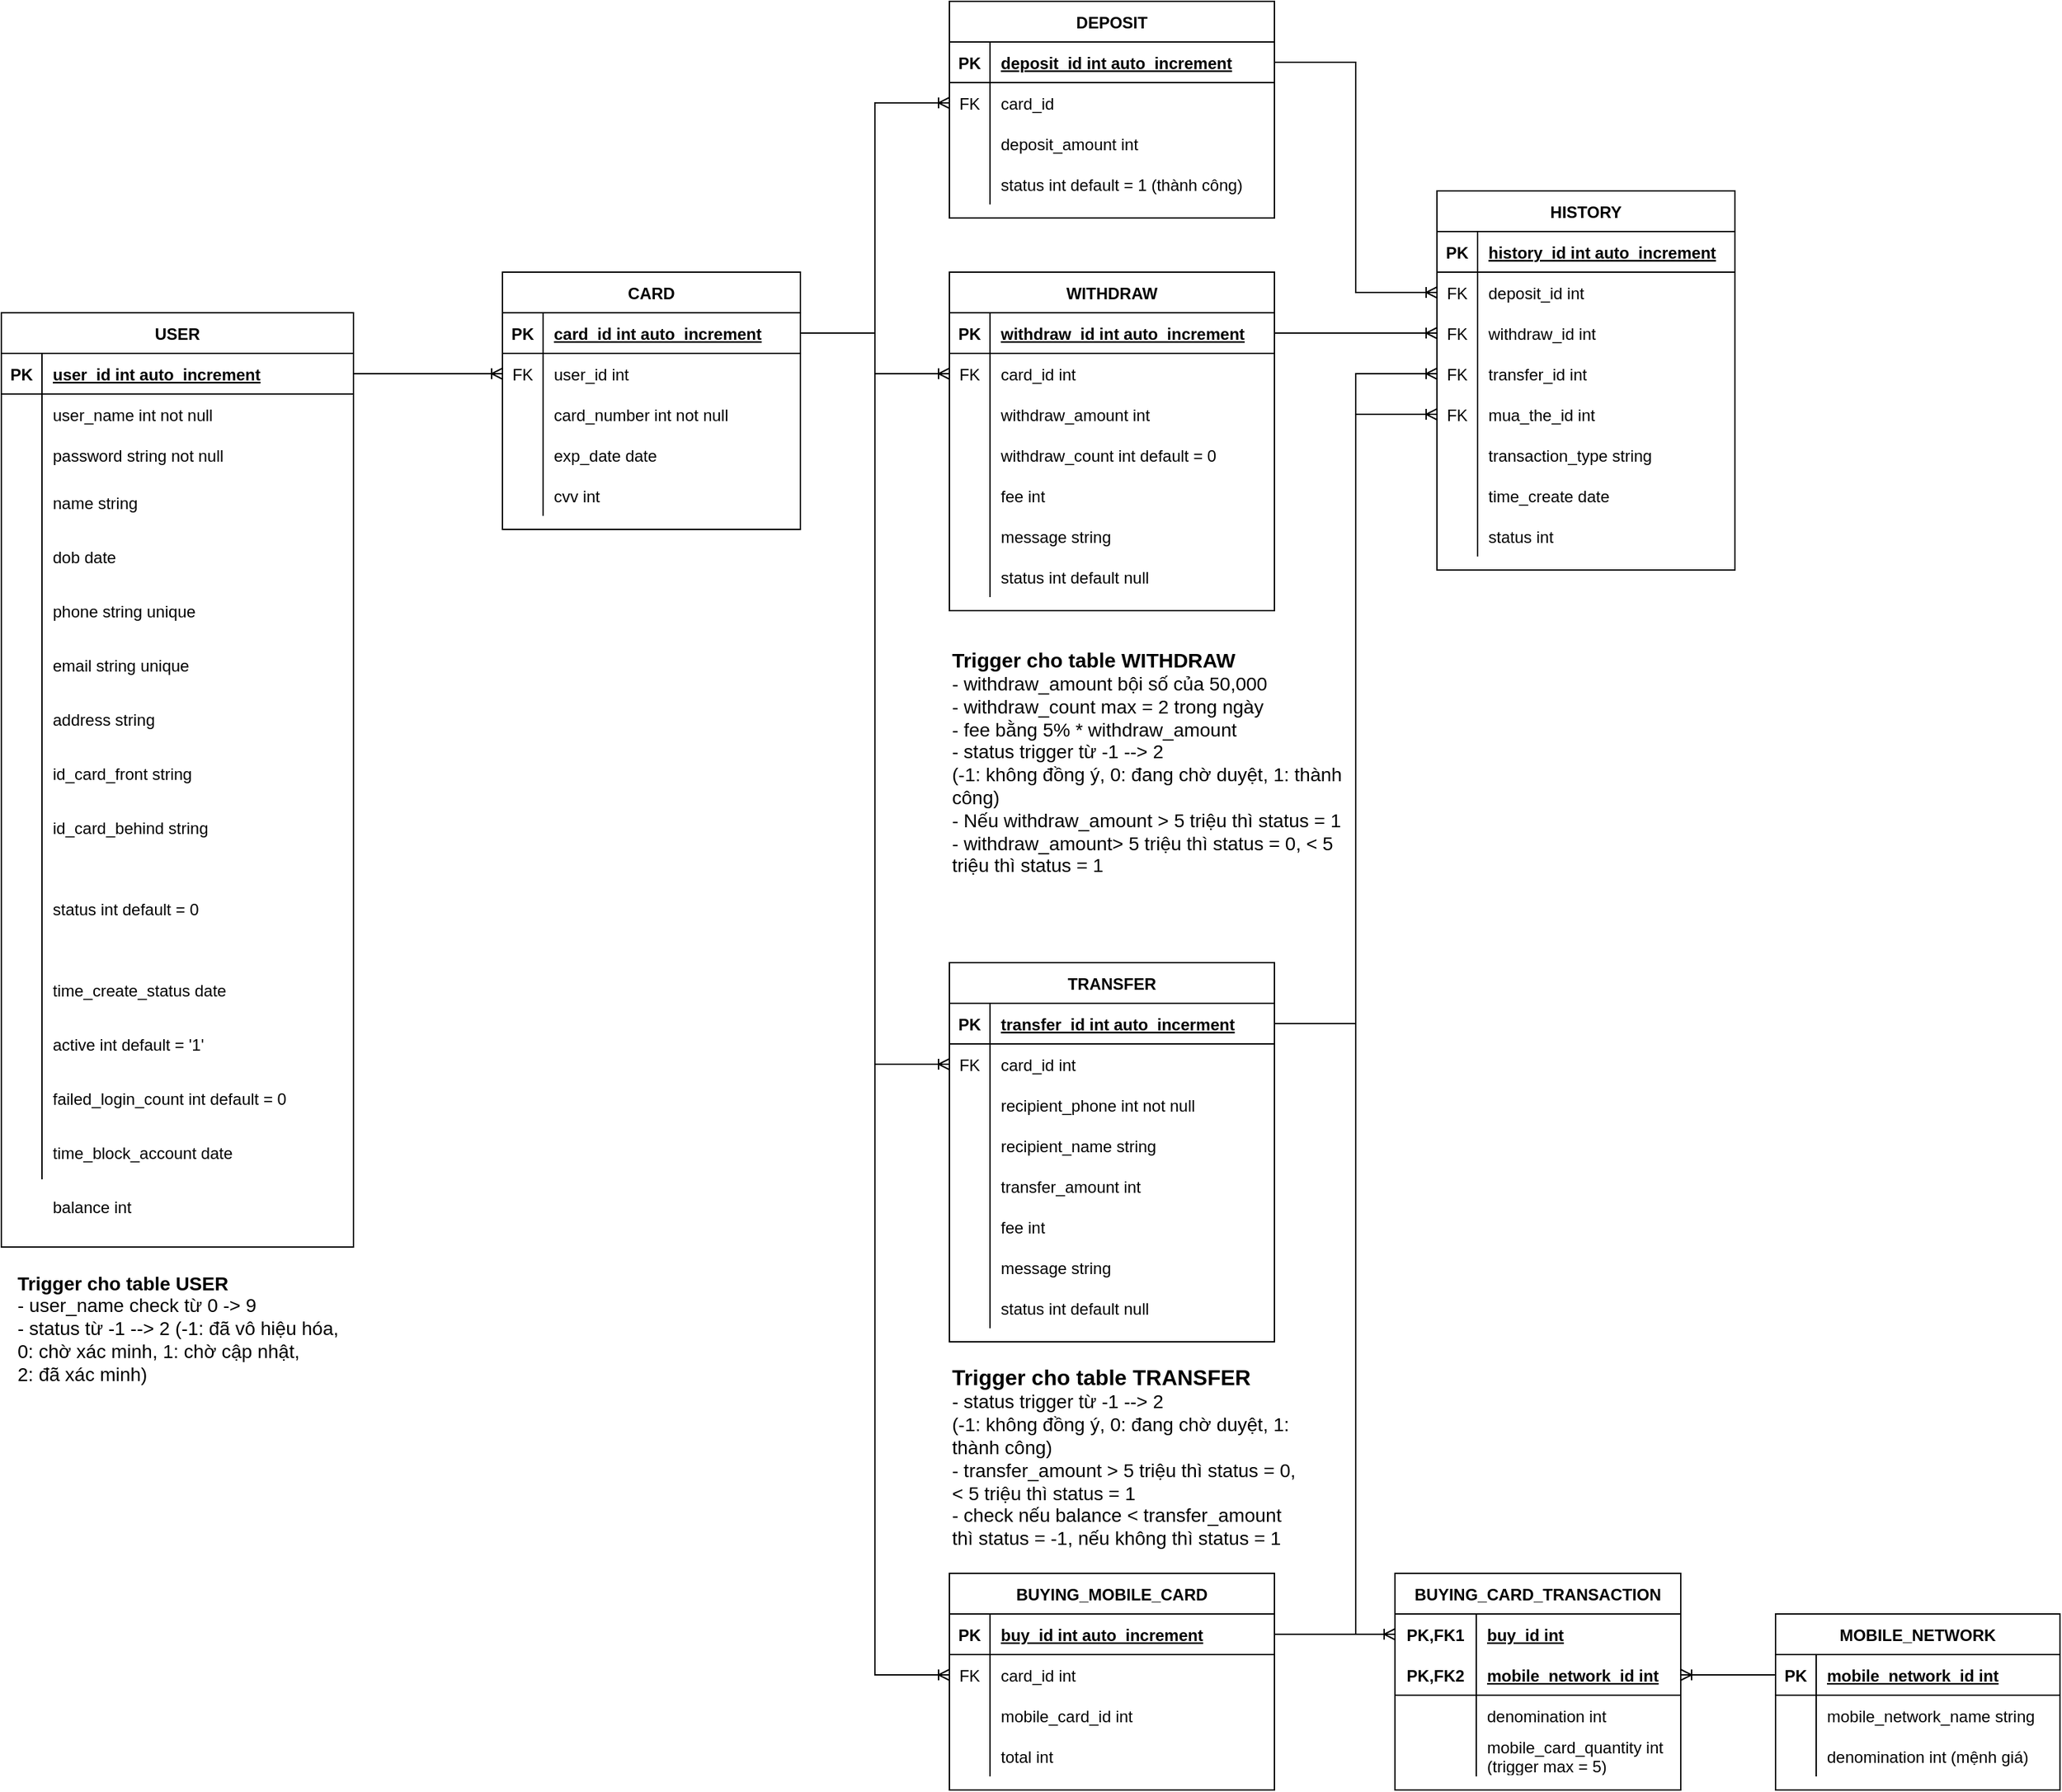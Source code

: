 <mxfile version="15.2.7" type="device"><diagram id="Z8rNXwkGkbgtlc6rcci9" name="Page-1"><mxGraphModel dx="1086" dy="1625" grid="1" gridSize="10" guides="1" tooltips="1" connect="1" arrows="1" fold="1" page="1" pageScale="1" pageWidth="1169" pageHeight="827" math="0" shadow="0"><root><mxCell id="0"/><mxCell id="1" parent="0"/><mxCell id="vAOMmjBD4OKSA2B7qkkZ-1" value="USER" style="shape=table;startSize=30;container=1;collapsible=1;childLayout=tableLayout;fixedRows=1;rowLines=0;fontStyle=1;align=center;resizeLast=1;" parent="1" vertex="1"><mxGeometry x="140" y="150" width="260" height="690" as="geometry"/></mxCell><mxCell id="vAOMmjBD4OKSA2B7qkkZ-2" value="" style="shape=partialRectangle;collapsible=0;dropTarget=0;pointerEvents=0;fillColor=none;points=[[0,0.5],[1,0.5]];portConstraint=eastwest;top=0;left=0;right=0;bottom=1;" parent="vAOMmjBD4OKSA2B7qkkZ-1" vertex="1"><mxGeometry y="30" width="260" height="30" as="geometry"/></mxCell><mxCell id="vAOMmjBD4OKSA2B7qkkZ-3" value="PK" style="shape=partialRectangle;overflow=hidden;connectable=0;fillColor=none;top=0;left=0;bottom=0;right=0;fontStyle=1;" parent="vAOMmjBD4OKSA2B7qkkZ-2" vertex="1"><mxGeometry width="30" height="30" as="geometry"><mxRectangle width="30" height="30" as="alternateBounds"/></mxGeometry></mxCell><mxCell id="vAOMmjBD4OKSA2B7qkkZ-4" value="user_id int auto_increment" style="shape=partialRectangle;overflow=hidden;connectable=0;fillColor=none;top=0;left=0;bottom=0;right=0;align=left;spacingLeft=6;fontStyle=5;" parent="vAOMmjBD4OKSA2B7qkkZ-2" vertex="1"><mxGeometry x="30" width="230" height="30" as="geometry"><mxRectangle width="220" height="30" as="alternateBounds"/></mxGeometry></mxCell><mxCell id="vAOMmjBD4OKSA2B7qkkZ-5" value="" style="shape=partialRectangle;collapsible=0;dropTarget=0;pointerEvents=0;fillColor=none;points=[[0,0.5],[1,0.5]];portConstraint=eastwest;top=0;left=0;right=0;bottom=0;" parent="vAOMmjBD4OKSA2B7qkkZ-1" vertex="1"><mxGeometry y="60" width="260" height="30" as="geometry"/></mxCell><mxCell id="vAOMmjBD4OKSA2B7qkkZ-6" value="" style="shape=partialRectangle;overflow=hidden;connectable=0;fillColor=none;top=0;left=0;bottom=0;right=0;" parent="vAOMmjBD4OKSA2B7qkkZ-5" vertex="1"><mxGeometry width="30" height="30" as="geometry"><mxRectangle width="30" height="30" as="alternateBounds"/></mxGeometry></mxCell><mxCell id="vAOMmjBD4OKSA2B7qkkZ-7" value="user_name int not null" style="shape=partialRectangle;overflow=hidden;connectable=0;fillColor=none;top=0;left=0;bottom=0;right=0;align=left;spacingLeft=6;" parent="vAOMmjBD4OKSA2B7qkkZ-5" vertex="1"><mxGeometry x="30" width="230" height="30" as="geometry"><mxRectangle width="220" height="30" as="alternateBounds"/></mxGeometry></mxCell><mxCell id="vAOMmjBD4OKSA2B7qkkZ-8" value="" style="shape=partialRectangle;collapsible=0;dropTarget=0;pointerEvents=0;fillColor=none;points=[[0,0.5],[1,0.5]];portConstraint=eastwest;top=0;left=0;right=0;bottom=0;" parent="vAOMmjBD4OKSA2B7qkkZ-1" vertex="1"><mxGeometry y="90" width="260" height="30" as="geometry"/></mxCell><mxCell id="vAOMmjBD4OKSA2B7qkkZ-9" value="" style="shape=partialRectangle;overflow=hidden;connectable=0;fillColor=none;top=0;left=0;bottom=0;right=0;" parent="vAOMmjBD4OKSA2B7qkkZ-8" vertex="1"><mxGeometry width="30" height="30" as="geometry"><mxRectangle width="30" height="30" as="alternateBounds"/></mxGeometry></mxCell><mxCell id="vAOMmjBD4OKSA2B7qkkZ-10" value="password string not null" style="shape=partialRectangle;overflow=hidden;connectable=0;fillColor=none;top=0;left=0;bottom=0;right=0;align=left;spacingLeft=6;" parent="vAOMmjBD4OKSA2B7qkkZ-8" vertex="1"><mxGeometry x="30" width="230" height="30" as="geometry"><mxRectangle width="220" height="30" as="alternateBounds"/></mxGeometry></mxCell><mxCell id="vAOMmjBD4OKSA2B7qkkZ-14" value="" style="shape=partialRectangle;collapsible=0;dropTarget=0;pointerEvents=0;fillColor=none;points=[[0,0.5],[1,0.5]];portConstraint=eastwest;top=0;left=0;right=0;bottom=0;" parent="vAOMmjBD4OKSA2B7qkkZ-1" vertex="1"><mxGeometry y="120" width="260" height="40" as="geometry"/></mxCell><mxCell id="vAOMmjBD4OKSA2B7qkkZ-15" value="" style="shape=partialRectangle;overflow=hidden;connectable=0;fillColor=none;top=0;left=0;bottom=0;right=0;" parent="vAOMmjBD4OKSA2B7qkkZ-14" vertex="1"><mxGeometry width="30" height="40" as="geometry"><mxRectangle width="30" height="40" as="alternateBounds"/></mxGeometry></mxCell><mxCell id="vAOMmjBD4OKSA2B7qkkZ-16" value="name string" style="shape=partialRectangle;overflow=hidden;connectable=0;fillColor=none;top=0;left=0;bottom=0;right=0;align=left;spacingLeft=6;" parent="vAOMmjBD4OKSA2B7qkkZ-14" vertex="1"><mxGeometry x="30" width="230" height="40" as="geometry"><mxRectangle width="220" height="40" as="alternateBounds"/></mxGeometry></mxCell><mxCell id="vAOMmjBD4OKSA2B7qkkZ-20" value="" style="shape=partialRectangle;collapsible=0;dropTarget=0;pointerEvents=0;fillColor=none;points=[[0,0.5],[1,0.5]];portConstraint=eastwest;top=0;left=0;right=0;bottom=0;" parent="vAOMmjBD4OKSA2B7qkkZ-1" vertex="1"><mxGeometry y="160" width="260" height="40" as="geometry"/></mxCell><mxCell id="vAOMmjBD4OKSA2B7qkkZ-21" value="" style="shape=partialRectangle;overflow=hidden;connectable=0;fillColor=none;top=0;left=0;bottom=0;right=0;" parent="vAOMmjBD4OKSA2B7qkkZ-20" vertex="1"><mxGeometry width="30" height="40" as="geometry"><mxRectangle width="30" height="40" as="alternateBounds"/></mxGeometry></mxCell><mxCell id="vAOMmjBD4OKSA2B7qkkZ-22" value="dob date" style="shape=partialRectangle;overflow=hidden;connectable=0;fillColor=none;top=0;left=0;bottom=0;right=0;align=left;spacingLeft=6;" parent="vAOMmjBD4OKSA2B7qkkZ-20" vertex="1"><mxGeometry x="30" width="230" height="40" as="geometry"><mxRectangle width="220" height="40" as="alternateBounds"/></mxGeometry></mxCell><mxCell id="vAOMmjBD4OKSA2B7qkkZ-23" value="" style="shape=partialRectangle;collapsible=0;dropTarget=0;pointerEvents=0;fillColor=none;points=[[0,0.5],[1,0.5]];portConstraint=eastwest;top=0;left=0;right=0;bottom=0;" parent="vAOMmjBD4OKSA2B7qkkZ-1" vertex="1"><mxGeometry y="200" width="260" height="40" as="geometry"/></mxCell><mxCell id="vAOMmjBD4OKSA2B7qkkZ-24" value="" style="shape=partialRectangle;overflow=hidden;connectable=0;fillColor=none;top=0;left=0;bottom=0;right=0;" parent="vAOMmjBD4OKSA2B7qkkZ-23" vertex="1"><mxGeometry width="30" height="40" as="geometry"><mxRectangle width="30" height="40" as="alternateBounds"/></mxGeometry></mxCell><mxCell id="vAOMmjBD4OKSA2B7qkkZ-25" value="phone string unique" style="shape=partialRectangle;overflow=hidden;connectable=0;fillColor=none;top=0;left=0;bottom=0;right=0;align=left;spacingLeft=6;" parent="vAOMmjBD4OKSA2B7qkkZ-23" vertex="1"><mxGeometry x="30" width="230" height="40" as="geometry"><mxRectangle width="220" height="40" as="alternateBounds"/></mxGeometry></mxCell><mxCell id="vAOMmjBD4OKSA2B7qkkZ-26" value="" style="shape=partialRectangle;collapsible=0;dropTarget=0;pointerEvents=0;fillColor=none;points=[[0,0.5],[1,0.5]];portConstraint=eastwest;top=0;left=0;right=0;bottom=0;" parent="vAOMmjBD4OKSA2B7qkkZ-1" vertex="1"><mxGeometry y="240" width="260" height="40" as="geometry"/></mxCell><mxCell id="vAOMmjBD4OKSA2B7qkkZ-27" value="" style="shape=partialRectangle;overflow=hidden;connectable=0;fillColor=none;top=0;left=0;bottom=0;right=0;" parent="vAOMmjBD4OKSA2B7qkkZ-26" vertex="1"><mxGeometry width="30" height="40" as="geometry"><mxRectangle width="30" height="40" as="alternateBounds"/></mxGeometry></mxCell><mxCell id="vAOMmjBD4OKSA2B7qkkZ-28" value="email string unique" style="shape=partialRectangle;overflow=hidden;connectable=0;fillColor=none;top=0;left=0;bottom=0;right=0;align=left;spacingLeft=6;" parent="vAOMmjBD4OKSA2B7qkkZ-26" vertex="1"><mxGeometry x="30" width="230" height="40" as="geometry"><mxRectangle width="220" height="40" as="alternateBounds"/></mxGeometry></mxCell><mxCell id="vAOMmjBD4OKSA2B7qkkZ-29" value="" style="shape=partialRectangle;collapsible=0;dropTarget=0;pointerEvents=0;fillColor=none;points=[[0,0.5],[1,0.5]];portConstraint=eastwest;top=0;left=0;right=0;bottom=0;" parent="vAOMmjBD4OKSA2B7qkkZ-1" vertex="1"><mxGeometry y="280" width="260" height="40" as="geometry"/></mxCell><mxCell id="vAOMmjBD4OKSA2B7qkkZ-30" value="" style="shape=partialRectangle;overflow=hidden;connectable=0;fillColor=none;top=0;left=0;bottom=0;right=0;" parent="vAOMmjBD4OKSA2B7qkkZ-29" vertex="1"><mxGeometry width="30" height="40" as="geometry"><mxRectangle width="30" height="40" as="alternateBounds"/></mxGeometry></mxCell><mxCell id="vAOMmjBD4OKSA2B7qkkZ-31" value="address string" style="shape=partialRectangle;overflow=hidden;connectable=0;fillColor=none;top=0;left=0;bottom=0;right=0;align=left;spacingLeft=6;" parent="vAOMmjBD4OKSA2B7qkkZ-29" vertex="1"><mxGeometry x="30" width="230" height="40" as="geometry"><mxRectangle width="220" height="40" as="alternateBounds"/></mxGeometry></mxCell><mxCell id="vAOMmjBD4OKSA2B7qkkZ-32" value="" style="shape=partialRectangle;collapsible=0;dropTarget=0;pointerEvents=0;fillColor=none;points=[[0,0.5],[1,0.5]];portConstraint=eastwest;top=0;left=0;right=0;bottom=0;" parent="vAOMmjBD4OKSA2B7qkkZ-1" vertex="1"><mxGeometry y="320" width="260" height="40" as="geometry"/></mxCell><mxCell id="vAOMmjBD4OKSA2B7qkkZ-33" value="" style="shape=partialRectangle;overflow=hidden;connectable=0;fillColor=none;top=0;left=0;bottom=0;right=0;" parent="vAOMmjBD4OKSA2B7qkkZ-32" vertex="1"><mxGeometry width="30" height="40" as="geometry"><mxRectangle width="30" height="40" as="alternateBounds"/></mxGeometry></mxCell><mxCell id="vAOMmjBD4OKSA2B7qkkZ-34" value="id_card_front string" style="shape=partialRectangle;overflow=hidden;connectable=0;fillColor=none;top=0;left=0;bottom=0;right=0;align=left;spacingLeft=6;fontSize=12;" parent="vAOMmjBD4OKSA2B7qkkZ-32" vertex="1"><mxGeometry x="30" width="230" height="40" as="geometry"><mxRectangle width="220" height="40" as="alternateBounds"/></mxGeometry></mxCell><mxCell id="QgQ1CHrffxVtBZdt5PWB-95" value="" style="shape=partialRectangle;collapsible=0;dropTarget=0;pointerEvents=0;fillColor=none;points=[[0,0.5],[1,0.5]];portConstraint=eastwest;top=0;left=0;right=0;bottom=0;" parent="vAOMmjBD4OKSA2B7qkkZ-1" vertex="1"><mxGeometry y="360" width="260" height="40" as="geometry"/></mxCell><mxCell id="QgQ1CHrffxVtBZdt5PWB-96" value="" style="shape=partialRectangle;overflow=hidden;connectable=0;fillColor=none;top=0;left=0;bottom=0;right=0;" parent="QgQ1CHrffxVtBZdt5PWB-95" vertex="1"><mxGeometry width="30" height="40" as="geometry"><mxRectangle width="30" height="40" as="alternateBounds"/></mxGeometry></mxCell><mxCell id="QgQ1CHrffxVtBZdt5PWB-97" value="id_card_behind string" style="shape=partialRectangle;overflow=hidden;connectable=0;fillColor=none;top=0;left=0;bottom=0;right=0;align=left;spacingLeft=6;" parent="QgQ1CHrffxVtBZdt5PWB-95" vertex="1"><mxGeometry x="30" width="230" height="40" as="geometry"><mxRectangle width="220" height="40" as="alternateBounds"/></mxGeometry></mxCell><mxCell id="QgQ1CHrffxVtBZdt5PWB-244" value="" style="shape=partialRectangle;collapsible=0;dropTarget=0;pointerEvents=0;fillColor=none;points=[[0,0.5],[1,0.5]];portConstraint=eastwest;top=0;left=0;right=0;bottom=0;" parent="vAOMmjBD4OKSA2B7qkkZ-1" vertex="1"><mxGeometry y="400" width="260" height="80" as="geometry"/></mxCell><mxCell id="QgQ1CHrffxVtBZdt5PWB-245" value="" style="shape=partialRectangle;overflow=hidden;connectable=0;fillColor=none;top=0;left=0;bottom=0;right=0;" parent="QgQ1CHrffxVtBZdt5PWB-244" vertex="1"><mxGeometry width="30" height="80" as="geometry"><mxRectangle width="30" height="40" as="alternateBounds"/></mxGeometry></mxCell><mxCell id="QgQ1CHrffxVtBZdt5PWB-246" value="status int default = 0" style="shape=partialRectangle;overflow=hidden;connectable=0;fillColor=none;top=0;left=0;bottom=0;right=0;align=left;spacingLeft=6;" parent="QgQ1CHrffxVtBZdt5PWB-244" vertex="1"><mxGeometry x="30" width="230" height="80" as="geometry"><mxRectangle width="220" height="40" as="alternateBounds"/></mxGeometry></mxCell><mxCell id="QgQ1CHrffxVtBZdt5PWB-247" value="" style="shape=partialRectangle;collapsible=0;dropTarget=0;pointerEvents=0;fillColor=none;points=[[0,0.5],[1,0.5]];portConstraint=eastwest;top=0;left=0;right=0;bottom=0;" parent="vAOMmjBD4OKSA2B7qkkZ-1" vertex="1"><mxGeometry y="480" width="260" height="40" as="geometry"/></mxCell><mxCell id="QgQ1CHrffxVtBZdt5PWB-248" value="" style="shape=partialRectangle;overflow=hidden;connectable=0;fillColor=none;top=0;left=0;bottom=0;right=0;" parent="QgQ1CHrffxVtBZdt5PWB-247" vertex="1"><mxGeometry width="30" height="40" as="geometry"><mxRectangle width="30" height="40" as="alternateBounds"/></mxGeometry></mxCell><mxCell id="QgQ1CHrffxVtBZdt5PWB-249" value="time_create_status date" style="shape=partialRectangle;overflow=hidden;connectable=0;fillColor=none;top=0;left=0;bottom=0;right=0;align=left;spacingLeft=6;" parent="QgQ1CHrffxVtBZdt5PWB-247" vertex="1"><mxGeometry x="30" width="230" height="40" as="geometry"><mxRectangle width="220" height="40" as="alternateBounds"/></mxGeometry></mxCell><mxCell id="QgQ1CHrffxVtBZdt5PWB-250" value="" style="shape=partialRectangle;collapsible=0;dropTarget=0;pointerEvents=0;fillColor=none;points=[[0,0.5],[1,0.5]];portConstraint=eastwest;top=0;left=0;right=0;bottom=0;" parent="vAOMmjBD4OKSA2B7qkkZ-1" vertex="1"><mxGeometry y="520" width="260" height="40" as="geometry"/></mxCell><mxCell id="QgQ1CHrffxVtBZdt5PWB-251" value="" style="shape=partialRectangle;overflow=hidden;connectable=0;fillColor=none;top=0;left=0;bottom=0;right=0;" parent="QgQ1CHrffxVtBZdt5PWB-250" vertex="1"><mxGeometry width="30" height="40" as="geometry"><mxRectangle width="30" height="40" as="alternateBounds"/></mxGeometry></mxCell><mxCell id="QgQ1CHrffxVtBZdt5PWB-252" value="active int default = '1'" style="shape=partialRectangle;overflow=hidden;connectable=0;fillColor=none;top=0;left=0;bottom=0;right=0;align=left;spacingLeft=6;" parent="QgQ1CHrffxVtBZdt5PWB-250" vertex="1"><mxGeometry x="30" width="230" height="40" as="geometry"><mxRectangle width="220" height="40" as="alternateBounds"/></mxGeometry></mxCell><mxCell id="QgQ1CHrffxVtBZdt5PWB-253" value="" style="shape=partialRectangle;collapsible=0;dropTarget=0;pointerEvents=0;fillColor=none;points=[[0,0.5],[1,0.5]];portConstraint=eastwest;top=0;left=0;right=0;bottom=0;" parent="vAOMmjBD4OKSA2B7qkkZ-1" vertex="1"><mxGeometry y="560" width="260" height="40" as="geometry"/></mxCell><mxCell id="QgQ1CHrffxVtBZdt5PWB-254" value="" style="shape=partialRectangle;overflow=hidden;connectable=0;fillColor=none;top=0;left=0;bottom=0;right=0;" parent="QgQ1CHrffxVtBZdt5PWB-253" vertex="1"><mxGeometry width="30" height="40" as="geometry"><mxRectangle width="30" height="40" as="alternateBounds"/></mxGeometry></mxCell><mxCell id="QgQ1CHrffxVtBZdt5PWB-255" value="failed_login_count int default = 0" style="shape=partialRectangle;overflow=hidden;connectable=0;fillColor=none;top=0;left=0;bottom=0;right=0;align=left;spacingLeft=6;" parent="QgQ1CHrffxVtBZdt5PWB-253" vertex="1"><mxGeometry x="30" width="230" height="40" as="geometry"><mxRectangle width="220" height="40" as="alternateBounds"/></mxGeometry></mxCell><mxCell id="QgQ1CHrffxVtBZdt5PWB-256" value="" style="shape=partialRectangle;collapsible=0;dropTarget=0;pointerEvents=0;fillColor=none;points=[[0,0.5],[1,0.5]];portConstraint=eastwest;top=0;left=0;right=0;bottom=0;" parent="vAOMmjBD4OKSA2B7qkkZ-1" vertex="1"><mxGeometry y="600" width="260" height="40" as="geometry"/></mxCell><mxCell id="QgQ1CHrffxVtBZdt5PWB-257" value="" style="shape=partialRectangle;overflow=hidden;connectable=0;fillColor=none;top=0;left=0;bottom=0;right=0;" parent="QgQ1CHrffxVtBZdt5PWB-256" vertex="1"><mxGeometry width="30" height="40" as="geometry"><mxRectangle width="30" height="40" as="alternateBounds"/></mxGeometry></mxCell><mxCell id="QgQ1CHrffxVtBZdt5PWB-258" value="time_block_account date" style="shape=partialRectangle;overflow=hidden;connectable=0;fillColor=none;top=0;left=0;bottom=0;right=0;align=left;spacingLeft=6;" parent="QgQ1CHrffxVtBZdt5PWB-256" vertex="1"><mxGeometry x="30" width="230" height="40" as="geometry"><mxRectangle width="220" height="40" as="alternateBounds"/></mxGeometry></mxCell><mxCell id="QgQ1CHrffxVtBZdt5PWB-259" value="" style="shape=partialRectangle;collapsible=0;dropTarget=0;pointerEvents=0;fillColor=none;points=[[0,0.5],[1,0.5]];portConstraint=eastwest;top=0;left=0;right=0;bottom=0;" parent="vAOMmjBD4OKSA2B7qkkZ-1" vertex="1"><mxGeometry y="640" width="260" height="40" as="geometry"/></mxCell><mxCell id="QgQ1CHrffxVtBZdt5PWB-260" value="" style="shape=partialRectangle;overflow=hidden;connectable=0;fillColor=none;top=0;left=0;bottom=0;right=0;" parent="QgQ1CHrffxVtBZdt5PWB-259" vertex="1"><mxGeometry width="30" height="40" as="geometry"><mxRectangle width="30" height="40" as="alternateBounds"/></mxGeometry></mxCell><mxCell id="QgQ1CHrffxVtBZdt5PWB-261" value="balance int" style="shape=partialRectangle;overflow=hidden;connectable=0;fillColor=none;top=0;left=0;bottom=0;right=0;align=left;spacingLeft=6;" parent="QgQ1CHrffxVtBZdt5PWB-259" vertex="1"><mxGeometry x="30" width="230" height="40" as="geometry"><mxRectangle width="220" height="40" as="alternateBounds"/></mxGeometry></mxCell><mxCell id="QgQ1CHrffxVtBZdt5PWB-39" value="CARD" style="shape=table;startSize=30;container=1;collapsible=1;childLayout=tableLayout;fixedRows=1;rowLines=0;fontStyle=1;align=center;resizeLast=1;" parent="1" vertex="1"><mxGeometry x="510" y="120" width="220" height="190" as="geometry"/></mxCell><mxCell id="QgQ1CHrffxVtBZdt5PWB-43" value="" style="shape=partialRectangle;collapsible=0;dropTarget=0;pointerEvents=0;fillColor=none;top=0;left=0;bottom=1;right=0;points=[[0,0.5],[1,0.5]];portConstraint=eastwest;" parent="QgQ1CHrffxVtBZdt5PWB-39" vertex="1"><mxGeometry y="30" width="220" height="30" as="geometry"/></mxCell><mxCell id="QgQ1CHrffxVtBZdt5PWB-44" value="PK" style="shape=partialRectangle;connectable=0;fillColor=none;top=0;left=0;bottom=0;right=0;fontStyle=1;overflow=hidden;" parent="QgQ1CHrffxVtBZdt5PWB-43" vertex="1"><mxGeometry width="30" height="30" as="geometry"/></mxCell><mxCell id="QgQ1CHrffxVtBZdt5PWB-45" value="card_id int auto_increment" style="shape=partialRectangle;connectable=0;fillColor=none;top=0;left=0;bottom=0;right=0;align=left;spacingLeft=6;fontStyle=5;overflow=hidden;" parent="QgQ1CHrffxVtBZdt5PWB-43" vertex="1"><mxGeometry x="30" width="190" height="30" as="geometry"/></mxCell><mxCell id="QgQ1CHrffxVtBZdt5PWB-98" value="" style="shape=partialRectangle;collapsible=0;dropTarget=0;pointerEvents=0;fillColor=none;top=0;left=0;bottom=0;right=0;points=[[0,0.5],[1,0.5]];portConstraint=eastwest;" parent="QgQ1CHrffxVtBZdt5PWB-39" vertex="1"><mxGeometry y="60" width="220" height="30" as="geometry"/></mxCell><mxCell id="QgQ1CHrffxVtBZdt5PWB-99" value="FK" style="shape=partialRectangle;connectable=0;fillColor=none;top=0;left=0;bottom=0;right=0;editable=1;overflow=hidden;" parent="QgQ1CHrffxVtBZdt5PWB-98" vertex="1"><mxGeometry width="30" height="30" as="geometry"/></mxCell><mxCell id="QgQ1CHrffxVtBZdt5PWB-100" value="user_id int" style="shape=partialRectangle;connectable=0;fillColor=none;top=0;left=0;bottom=0;right=0;align=left;spacingLeft=6;overflow=hidden;" parent="QgQ1CHrffxVtBZdt5PWB-98" vertex="1"><mxGeometry x="30" width="190" height="30" as="geometry"/></mxCell><mxCell id="QgQ1CHrffxVtBZdt5PWB-46" value="" style="shape=partialRectangle;collapsible=0;dropTarget=0;pointerEvents=0;fillColor=none;top=0;left=0;bottom=0;right=0;points=[[0,0.5],[1,0.5]];portConstraint=eastwest;" parent="QgQ1CHrffxVtBZdt5PWB-39" vertex="1"><mxGeometry y="90" width="220" height="30" as="geometry"/></mxCell><mxCell id="QgQ1CHrffxVtBZdt5PWB-47" value="" style="shape=partialRectangle;connectable=0;fillColor=none;top=0;left=0;bottom=0;right=0;editable=1;overflow=hidden;" parent="QgQ1CHrffxVtBZdt5PWB-46" vertex="1"><mxGeometry width="30" height="30" as="geometry"/></mxCell><mxCell id="QgQ1CHrffxVtBZdt5PWB-48" value="card_number int not null" style="shape=partialRectangle;connectable=0;fillColor=none;top=0;left=0;bottom=0;right=0;align=left;spacingLeft=6;overflow=hidden;" parent="QgQ1CHrffxVtBZdt5PWB-46" vertex="1"><mxGeometry x="30" width="190" height="30" as="geometry"/></mxCell><mxCell id="QgQ1CHrffxVtBZdt5PWB-49" value="" style="shape=partialRectangle;collapsible=0;dropTarget=0;pointerEvents=0;fillColor=none;top=0;left=0;bottom=0;right=0;points=[[0,0.5],[1,0.5]];portConstraint=eastwest;" parent="QgQ1CHrffxVtBZdt5PWB-39" vertex="1"><mxGeometry y="120" width="220" height="30" as="geometry"/></mxCell><mxCell id="QgQ1CHrffxVtBZdt5PWB-50" value="" style="shape=partialRectangle;connectable=0;fillColor=none;top=0;left=0;bottom=0;right=0;editable=1;overflow=hidden;" parent="QgQ1CHrffxVtBZdt5PWB-49" vertex="1"><mxGeometry width="30" height="30" as="geometry"/></mxCell><mxCell id="QgQ1CHrffxVtBZdt5PWB-51" value="exp_date date" style="shape=partialRectangle;connectable=0;fillColor=none;top=0;left=0;bottom=0;right=0;align=left;spacingLeft=6;overflow=hidden;" parent="QgQ1CHrffxVtBZdt5PWB-49" vertex="1"><mxGeometry x="30" width="190" height="30" as="geometry"/></mxCell><mxCell id="QgQ1CHrffxVtBZdt5PWB-52" value="" style="shape=partialRectangle;collapsible=0;dropTarget=0;pointerEvents=0;fillColor=none;top=0;left=0;bottom=0;right=0;points=[[0,0.5],[1,0.5]];portConstraint=eastwest;" parent="QgQ1CHrffxVtBZdt5PWB-39" vertex="1"><mxGeometry y="150" width="220" height="30" as="geometry"/></mxCell><mxCell id="QgQ1CHrffxVtBZdt5PWB-53" value="" style="shape=partialRectangle;connectable=0;fillColor=none;top=0;left=0;bottom=0;right=0;editable=1;overflow=hidden;" parent="QgQ1CHrffxVtBZdt5PWB-52" vertex="1"><mxGeometry width="30" height="30" as="geometry"/></mxCell><mxCell id="QgQ1CHrffxVtBZdt5PWB-54" value="cvv int" style="shape=partialRectangle;connectable=0;fillColor=none;top=0;left=0;bottom=0;right=0;align=left;spacingLeft=6;overflow=hidden;" parent="QgQ1CHrffxVtBZdt5PWB-52" vertex="1"><mxGeometry x="30" width="190" height="30" as="geometry"/></mxCell><mxCell id="QgQ1CHrffxVtBZdt5PWB-76" value="WITHDRAW" style="shape=table;startSize=30;container=1;collapsible=1;childLayout=tableLayout;fixedRows=1;rowLines=0;fontStyle=1;align=center;resizeLast=1;" parent="1" vertex="1"><mxGeometry x="840" y="120" width="240" height="250" as="geometry"/></mxCell><mxCell id="QgQ1CHrffxVtBZdt5PWB-77" value="" style="shape=partialRectangle;collapsible=0;dropTarget=0;pointerEvents=0;fillColor=none;top=0;left=0;bottom=1;right=0;points=[[0,0.5],[1,0.5]];portConstraint=eastwest;" parent="QgQ1CHrffxVtBZdt5PWB-76" vertex="1"><mxGeometry y="30" width="240" height="30" as="geometry"/></mxCell><mxCell id="QgQ1CHrffxVtBZdt5PWB-78" value="PK" style="shape=partialRectangle;connectable=0;fillColor=none;top=0;left=0;bottom=0;right=0;fontStyle=1;overflow=hidden;" parent="QgQ1CHrffxVtBZdt5PWB-77" vertex="1"><mxGeometry width="30" height="30" as="geometry"/></mxCell><mxCell id="QgQ1CHrffxVtBZdt5PWB-79" value="withdraw_id int auto_increment" style="shape=partialRectangle;connectable=0;fillColor=none;top=0;left=0;bottom=0;right=0;align=left;spacingLeft=6;fontStyle=5;overflow=hidden;" parent="QgQ1CHrffxVtBZdt5PWB-77" vertex="1"><mxGeometry x="30" width="210" height="30" as="geometry"/></mxCell><mxCell id="QgQ1CHrffxVtBZdt5PWB-119" value="" style="shape=partialRectangle;collapsible=0;dropTarget=0;pointerEvents=0;fillColor=none;top=0;left=0;bottom=0;right=0;points=[[0,0.5],[1,0.5]];portConstraint=eastwest;" parent="QgQ1CHrffxVtBZdt5PWB-76" vertex="1"><mxGeometry y="60" width="240" height="30" as="geometry"/></mxCell><mxCell id="QgQ1CHrffxVtBZdt5PWB-120" value="FK" style="shape=partialRectangle;connectable=0;fillColor=none;top=0;left=0;bottom=0;right=0;editable=1;overflow=hidden;" parent="QgQ1CHrffxVtBZdt5PWB-119" vertex="1"><mxGeometry width="30" height="30" as="geometry"/></mxCell><mxCell id="QgQ1CHrffxVtBZdt5PWB-121" value="card_id int" style="shape=partialRectangle;connectable=0;fillColor=none;top=0;left=0;bottom=0;right=0;align=left;spacingLeft=6;overflow=hidden;" parent="QgQ1CHrffxVtBZdt5PWB-119" vertex="1"><mxGeometry x="30" width="210" height="30" as="geometry"/></mxCell><mxCell id="QgQ1CHrffxVtBZdt5PWB-72" value="" style="shape=partialRectangle;collapsible=0;dropTarget=0;pointerEvents=0;fillColor=none;top=0;left=0;bottom=0;right=0;points=[[0,0.5],[1,0.5]];portConstraint=eastwest;" parent="QgQ1CHrffxVtBZdt5PWB-76" vertex="1"><mxGeometry y="90" width="240" height="30" as="geometry"/></mxCell><mxCell id="QgQ1CHrffxVtBZdt5PWB-73" value="" style="shape=partialRectangle;connectable=0;fillColor=none;top=0;left=0;bottom=0;right=0;editable=1;overflow=hidden;" parent="QgQ1CHrffxVtBZdt5PWB-72" vertex="1"><mxGeometry width="30" height="30" as="geometry"/></mxCell><mxCell id="QgQ1CHrffxVtBZdt5PWB-74" value="withdraw_amount int" style="shape=partialRectangle;connectable=0;fillColor=none;top=0;left=0;bottom=0;right=0;align=left;spacingLeft=6;overflow=hidden;" parent="QgQ1CHrffxVtBZdt5PWB-72" vertex="1"><mxGeometry x="30" width="210" height="30" as="geometry"/></mxCell><mxCell id="QgQ1CHrffxVtBZdt5PWB-69" value="" style="shape=partialRectangle;collapsible=0;dropTarget=0;pointerEvents=0;fillColor=none;top=0;left=0;bottom=0;right=0;points=[[0,0.5],[1,0.5]];portConstraint=eastwest;" parent="QgQ1CHrffxVtBZdt5PWB-76" vertex="1"><mxGeometry y="120" width="240" height="30" as="geometry"/></mxCell><mxCell id="QgQ1CHrffxVtBZdt5PWB-70" value="" style="shape=partialRectangle;connectable=0;fillColor=none;top=0;left=0;bottom=0;right=0;editable=1;overflow=hidden;" parent="QgQ1CHrffxVtBZdt5PWB-69" vertex="1"><mxGeometry width="30" height="30" as="geometry"/></mxCell><mxCell id="QgQ1CHrffxVtBZdt5PWB-71" value="withdraw_count int default = 0" style="shape=partialRectangle;connectable=0;fillColor=none;top=0;left=0;bottom=0;right=0;align=left;spacingLeft=6;overflow=hidden;" parent="QgQ1CHrffxVtBZdt5PWB-69" vertex="1"><mxGeometry x="30" width="210" height="30" as="geometry"/></mxCell><mxCell id="QgQ1CHrffxVtBZdt5PWB-153" value="" style="shape=partialRectangle;collapsible=0;dropTarget=0;pointerEvents=0;fillColor=none;top=0;left=0;bottom=0;right=0;points=[[0,0.5],[1,0.5]];portConstraint=eastwest;" parent="QgQ1CHrffxVtBZdt5PWB-76" vertex="1"><mxGeometry y="150" width="240" height="30" as="geometry"/></mxCell><mxCell id="QgQ1CHrffxVtBZdt5PWB-154" value="" style="shape=partialRectangle;connectable=0;fillColor=none;top=0;left=0;bottom=0;right=0;editable=1;overflow=hidden;" parent="QgQ1CHrffxVtBZdt5PWB-153" vertex="1"><mxGeometry width="30" height="30" as="geometry"/></mxCell><mxCell id="QgQ1CHrffxVtBZdt5PWB-155" value="fee int" style="shape=partialRectangle;connectable=0;fillColor=none;top=0;left=0;bottom=0;right=0;align=left;spacingLeft=6;overflow=hidden;" parent="QgQ1CHrffxVtBZdt5PWB-153" vertex="1"><mxGeometry x="30" width="210" height="30" as="geometry"/></mxCell><mxCell id="QgQ1CHrffxVtBZdt5PWB-103" value="" style="shape=partialRectangle;collapsible=0;dropTarget=0;pointerEvents=0;fillColor=none;top=0;left=0;bottom=0;right=0;points=[[0,0.5],[1,0.5]];portConstraint=eastwest;" parent="QgQ1CHrffxVtBZdt5PWB-76" vertex="1"><mxGeometry y="180" width="240" height="30" as="geometry"/></mxCell><mxCell id="QgQ1CHrffxVtBZdt5PWB-104" value="" style="shape=partialRectangle;connectable=0;fillColor=none;top=0;left=0;bottom=0;right=0;editable=1;overflow=hidden;" parent="QgQ1CHrffxVtBZdt5PWB-103" vertex="1"><mxGeometry width="30" height="30" as="geometry"/></mxCell><mxCell id="QgQ1CHrffxVtBZdt5PWB-105" value="message string" style="shape=partialRectangle;connectable=0;fillColor=none;top=0;left=0;bottom=0;right=0;align=left;spacingLeft=6;overflow=hidden;" parent="QgQ1CHrffxVtBZdt5PWB-103" vertex="1"><mxGeometry x="30" width="210" height="30" as="geometry"/></mxCell><mxCell id="QgQ1CHrffxVtBZdt5PWB-122" value="" style="shape=partialRectangle;collapsible=0;dropTarget=0;pointerEvents=0;fillColor=none;top=0;left=0;bottom=0;right=0;points=[[0,0.5],[1,0.5]];portConstraint=eastwest;" parent="QgQ1CHrffxVtBZdt5PWB-76" vertex="1"><mxGeometry y="210" width="240" height="30" as="geometry"/></mxCell><mxCell id="QgQ1CHrffxVtBZdt5PWB-123" value="" style="shape=partialRectangle;connectable=0;fillColor=none;top=0;left=0;bottom=0;right=0;editable=1;overflow=hidden;" parent="QgQ1CHrffxVtBZdt5PWB-122" vertex="1"><mxGeometry width="30" height="30" as="geometry"/></mxCell><mxCell id="QgQ1CHrffxVtBZdt5PWB-124" value="status int default null" style="shape=partialRectangle;connectable=0;fillColor=none;top=0;left=0;bottom=0;right=0;align=left;spacingLeft=6;overflow=hidden;" parent="QgQ1CHrffxVtBZdt5PWB-122" vertex="1"><mxGeometry x="30" width="210" height="30" as="geometry"/></mxCell><mxCell id="QgQ1CHrffxVtBZdt5PWB-101" style="rounded=0;orthogonalLoop=1;jettySize=auto;html=1;entryX=0;entryY=0.5;entryDx=0;entryDy=0;endArrow=ERoneToMany;endFill=0;" parent="1" source="vAOMmjBD4OKSA2B7qkkZ-2" target="QgQ1CHrffxVtBZdt5PWB-98" edge="1"><mxGeometry relative="1" as="geometry"/></mxCell><mxCell id="QgQ1CHrffxVtBZdt5PWB-102" value="&lt;b&gt;&lt;font style=&quot;font-size: 15px&quot;&gt;Trigger cho table WITHDRAW&lt;/font&gt;&lt;/b&gt;&lt;br&gt;&lt;font style=&quot;font-size: 14px&quot;&gt;&lt;span style=&quot;font-size: 14px&quot;&gt;-&amp;nbsp;&lt;/span&gt;&lt;font style=&quot;font-size: 14px&quot;&gt;withdraw_amount&lt;/font&gt;&lt;span style=&quot;font-size: 14px&quot;&gt;&amp;nbsp;bội số của 50,000&lt;/span&gt;&lt;br&gt;&lt;span style=&quot;font-size: 14px&quot;&gt;-&amp;nbsp;&lt;/span&gt;&lt;span&gt;withdraw_count&lt;/span&gt;&lt;span&gt;&amp;nbsp;max = 2 trong ngày&lt;/span&gt;&lt;br&gt;&lt;span style=&quot;font-size: 14px&quot;&gt;-&amp;nbsp;&lt;/span&gt;&lt;span&gt;fee&amp;nbsp;&lt;/span&gt;&lt;span style=&quot;font-size: 14px&quot;&gt;bằng 5% *&amp;nbsp;&lt;/span&gt;&lt;span style=&quot;font-size: 14px&quot;&gt;&lt;font style=&quot;font-size: 14px&quot;&gt;withdraw_amount&lt;/font&gt;&lt;/span&gt;&lt;br&gt;&lt;span style=&quot;font-size: 14px&quot;&gt;- status trigger từ -1 --&amp;gt; 2&lt;/span&gt;&lt;br&gt;&lt;span style=&quot;font-size: 14px&quot;&gt;(-1: không đồng ý, 0: đang chờ duyệt, 1: thành công)&amp;nbsp;&lt;/span&gt;&lt;br&gt;&lt;span style=&quot;font-size: 14px&quot;&gt;- Nếu&amp;nbsp;&lt;/span&gt;&lt;span style=&quot;font-size: 14px&quot;&gt;withdraw_amount&lt;/span&gt;&lt;span style=&quot;font-size: 14px&quot;&gt;&amp;nbsp;&amp;gt; 5 triệu thì status = 1&lt;/span&gt;&lt;br&gt;&lt;span style=&quot;font-size: 14px&quot;&gt;-&amp;nbsp;&lt;/span&gt;&lt;font style=&quot;font-size: 14px&quot;&gt;withdraw_amount&lt;/font&gt;&lt;span style=&quot;font-size: 14px&quot;&gt;&amp;gt; 5 triệu thì status = 0, &amp;lt; 5 triệu thì status = 1&lt;/span&gt;&lt;br&gt;&lt;/font&gt;" style="text;html=1;strokeColor=none;fillColor=none;align=left;verticalAlign=middle;whiteSpace=wrap;rounded=0;" parent="1" vertex="1"><mxGeometry x="840" y="390" width="290" height="183" as="geometry"/></mxCell><mxCell id="QgQ1CHrffxVtBZdt5PWB-106" value="DEPOSIT" style="shape=table;startSize=30;container=1;collapsible=1;childLayout=tableLayout;fixedRows=1;rowLines=0;fontStyle=1;align=center;resizeLast=1;" parent="1" vertex="1"><mxGeometry x="840" y="-80" width="240" height="160" as="geometry"/></mxCell><mxCell id="QgQ1CHrffxVtBZdt5PWB-107" value="" style="shape=partialRectangle;collapsible=0;dropTarget=0;pointerEvents=0;fillColor=none;top=0;left=0;bottom=1;right=0;points=[[0,0.5],[1,0.5]];portConstraint=eastwest;" parent="QgQ1CHrffxVtBZdt5PWB-106" vertex="1"><mxGeometry y="30" width="240" height="30" as="geometry"/></mxCell><mxCell id="QgQ1CHrffxVtBZdt5PWB-108" value="PK" style="shape=partialRectangle;connectable=0;fillColor=none;top=0;left=0;bottom=0;right=0;fontStyle=1;overflow=hidden;" parent="QgQ1CHrffxVtBZdt5PWB-107" vertex="1"><mxGeometry width="30" height="30" as="geometry"/></mxCell><mxCell id="QgQ1CHrffxVtBZdt5PWB-109" value="deposit_id int auto_increment" style="shape=partialRectangle;connectable=0;fillColor=none;top=0;left=0;bottom=0;right=0;align=left;spacingLeft=6;fontStyle=5;overflow=hidden;" parent="QgQ1CHrffxVtBZdt5PWB-107" vertex="1"><mxGeometry x="30" width="210" height="30" as="geometry"/></mxCell><mxCell id="QgQ1CHrffxVtBZdt5PWB-110" value="" style="shape=partialRectangle;collapsible=0;dropTarget=0;pointerEvents=0;fillColor=none;top=0;left=0;bottom=0;right=0;points=[[0,0.5],[1,0.5]];portConstraint=eastwest;" parent="QgQ1CHrffxVtBZdt5PWB-106" vertex="1"><mxGeometry y="60" width="240" height="30" as="geometry"/></mxCell><mxCell id="QgQ1CHrffxVtBZdt5PWB-111" value="FK" style="shape=partialRectangle;connectable=0;fillColor=none;top=0;left=0;bottom=0;right=0;editable=1;overflow=hidden;" parent="QgQ1CHrffxVtBZdt5PWB-110" vertex="1"><mxGeometry width="30" height="30" as="geometry"/></mxCell><mxCell id="QgQ1CHrffxVtBZdt5PWB-112" value="card_id" style="shape=partialRectangle;connectable=0;fillColor=none;top=0;left=0;bottom=0;right=0;align=left;spacingLeft=6;overflow=hidden;" parent="QgQ1CHrffxVtBZdt5PWB-110" vertex="1"><mxGeometry x="30" width="210" height="30" as="geometry"/></mxCell><mxCell id="QgQ1CHrffxVtBZdt5PWB-141" value="" style="shape=partialRectangle;collapsible=0;dropTarget=0;pointerEvents=0;fillColor=none;top=0;left=0;bottom=0;right=0;points=[[0,0.5],[1,0.5]];portConstraint=eastwest;" parent="QgQ1CHrffxVtBZdt5PWB-106" vertex="1"><mxGeometry y="90" width="240" height="30" as="geometry"/></mxCell><mxCell id="QgQ1CHrffxVtBZdt5PWB-142" value="" style="shape=partialRectangle;connectable=0;fillColor=none;top=0;left=0;bottom=0;right=0;editable=1;overflow=hidden;" parent="QgQ1CHrffxVtBZdt5PWB-141" vertex="1"><mxGeometry width="30" height="30" as="geometry"/></mxCell><mxCell id="QgQ1CHrffxVtBZdt5PWB-143" value="deposit_amount int" style="shape=partialRectangle;connectable=0;fillColor=none;top=0;left=0;bottom=0;right=0;align=left;spacingLeft=6;overflow=hidden;" parent="QgQ1CHrffxVtBZdt5PWB-141" vertex="1"><mxGeometry x="30" width="210" height="30" as="geometry"/></mxCell><mxCell id="QgQ1CHrffxVtBZdt5PWB-156" value="" style="shape=partialRectangle;collapsible=0;dropTarget=0;pointerEvents=0;fillColor=none;top=0;left=0;bottom=0;right=0;points=[[0,0.5],[1,0.5]];portConstraint=eastwest;" parent="QgQ1CHrffxVtBZdt5PWB-106" vertex="1"><mxGeometry y="120" width="240" height="30" as="geometry"/></mxCell><mxCell id="QgQ1CHrffxVtBZdt5PWB-157" value="" style="shape=partialRectangle;connectable=0;fillColor=none;top=0;left=0;bottom=0;right=0;editable=1;overflow=hidden;" parent="QgQ1CHrffxVtBZdt5PWB-156" vertex="1"><mxGeometry width="30" height="30" as="geometry"/></mxCell><mxCell id="QgQ1CHrffxVtBZdt5PWB-158" value="status int default = 1 (thành công)" style="shape=partialRectangle;connectable=0;fillColor=none;top=0;left=0;bottom=0;right=0;align=left;spacingLeft=6;overflow=hidden;" parent="QgQ1CHrffxVtBZdt5PWB-156" vertex="1"><mxGeometry x="30" width="210" height="30" as="geometry"/></mxCell><mxCell id="QgQ1CHrffxVtBZdt5PWB-125" style="edgeStyle=orthogonalEdgeStyle;rounded=0;orthogonalLoop=1;jettySize=auto;html=1;entryX=0;entryY=0.5;entryDx=0;entryDy=0;endArrow=ERoneToMany;endFill=0;exitX=1;exitY=0.5;exitDx=0;exitDy=0;" parent="1" source="QgQ1CHrffxVtBZdt5PWB-43" target="QgQ1CHrffxVtBZdt5PWB-110" edge="1"><mxGeometry relative="1" as="geometry"/></mxCell><mxCell id="QgQ1CHrffxVtBZdt5PWB-127" value="TRANSFER" style="shape=table;startSize=30;container=1;collapsible=1;childLayout=tableLayout;fixedRows=1;rowLines=0;fontStyle=1;align=center;resizeLast=1;" parent="1" vertex="1"><mxGeometry x="840" y="630" width="240" height="280" as="geometry"/></mxCell><mxCell id="QgQ1CHrffxVtBZdt5PWB-128" value="" style="shape=partialRectangle;collapsible=0;dropTarget=0;pointerEvents=0;fillColor=none;top=0;left=0;bottom=1;right=0;points=[[0,0.5],[1,0.5]];portConstraint=eastwest;" parent="QgQ1CHrffxVtBZdt5PWB-127" vertex="1"><mxGeometry y="30" width="240" height="30" as="geometry"/></mxCell><mxCell id="QgQ1CHrffxVtBZdt5PWB-129" value="PK" style="shape=partialRectangle;connectable=0;fillColor=none;top=0;left=0;bottom=0;right=0;fontStyle=1;overflow=hidden;" parent="QgQ1CHrffxVtBZdt5PWB-128" vertex="1"><mxGeometry width="30" height="30" as="geometry"/></mxCell><mxCell id="QgQ1CHrffxVtBZdt5PWB-130" value="transfer_id int auto_incerment" style="shape=partialRectangle;connectable=0;fillColor=none;top=0;left=0;bottom=0;right=0;align=left;spacingLeft=6;fontStyle=5;overflow=hidden;" parent="QgQ1CHrffxVtBZdt5PWB-128" vertex="1"><mxGeometry x="30" width="210" height="30" as="geometry"/></mxCell><mxCell id="QgQ1CHrffxVtBZdt5PWB-131" value="" style="shape=partialRectangle;collapsible=0;dropTarget=0;pointerEvents=0;fillColor=none;top=0;left=0;bottom=0;right=0;points=[[0,0.5],[1,0.5]];portConstraint=eastwest;" parent="QgQ1CHrffxVtBZdt5PWB-127" vertex="1"><mxGeometry y="60" width="240" height="30" as="geometry"/></mxCell><mxCell id="QgQ1CHrffxVtBZdt5PWB-132" value="FK" style="shape=partialRectangle;connectable=0;fillColor=none;top=0;left=0;bottom=0;right=0;editable=1;overflow=hidden;" parent="QgQ1CHrffxVtBZdt5PWB-131" vertex="1"><mxGeometry width="30" height="30" as="geometry"/></mxCell><mxCell id="QgQ1CHrffxVtBZdt5PWB-133" value="card_id int" style="shape=partialRectangle;connectable=0;fillColor=none;top=0;left=0;bottom=0;right=0;align=left;spacingLeft=6;overflow=hidden;" parent="QgQ1CHrffxVtBZdt5PWB-131" vertex="1"><mxGeometry x="30" width="210" height="30" as="geometry"/></mxCell><mxCell id="QgQ1CHrffxVtBZdt5PWB-134" value="" style="shape=partialRectangle;collapsible=0;dropTarget=0;pointerEvents=0;fillColor=none;top=0;left=0;bottom=0;right=0;points=[[0,0.5],[1,0.5]];portConstraint=eastwest;" parent="QgQ1CHrffxVtBZdt5PWB-127" vertex="1"><mxGeometry y="90" width="240" height="30" as="geometry"/></mxCell><mxCell id="QgQ1CHrffxVtBZdt5PWB-135" value="" style="shape=partialRectangle;connectable=0;fillColor=none;top=0;left=0;bottom=0;right=0;editable=1;overflow=hidden;" parent="QgQ1CHrffxVtBZdt5PWB-134" vertex="1"><mxGeometry width="30" height="30" as="geometry"/></mxCell><mxCell id="QgQ1CHrffxVtBZdt5PWB-136" value="recipient_phone int not null" style="shape=partialRectangle;connectable=0;fillColor=none;top=0;left=0;bottom=0;right=0;align=left;spacingLeft=6;overflow=hidden;" parent="QgQ1CHrffxVtBZdt5PWB-134" vertex="1"><mxGeometry x="30" width="210" height="30" as="geometry"/></mxCell><mxCell id="QgQ1CHrffxVtBZdt5PWB-147" value="" style="shape=partialRectangle;collapsible=0;dropTarget=0;pointerEvents=0;fillColor=none;top=0;left=0;bottom=0;right=0;points=[[0,0.5],[1,0.5]];portConstraint=eastwest;" parent="QgQ1CHrffxVtBZdt5PWB-127" vertex="1"><mxGeometry y="120" width="240" height="30" as="geometry"/></mxCell><mxCell id="QgQ1CHrffxVtBZdt5PWB-148" value="" style="shape=partialRectangle;connectable=0;fillColor=none;top=0;left=0;bottom=0;right=0;editable=1;overflow=hidden;" parent="QgQ1CHrffxVtBZdt5PWB-147" vertex="1"><mxGeometry width="30" height="30" as="geometry"/></mxCell><mxCell id="QgQ1CHrffxVtBZdt5PWB-149" value="recipient_name string" style="shape=partialRectangle;connectable=0;fillColor=none;top=0;left=0;bottom=0;right=0;align=left;spacingLeft=6;overflow=hidden;" parent="QgQ1CHrffxVtBZdt5PWB-147" vertex="1"><mxGeometry x="30" width="210" height="30" as="geometry"/></mxCell><mxCell id="QgQ1CHrffxVtBZdt5PWB-137" value="" style="shape=partialRectangle;collapsible=0;dropTarget=0;pointerEvents=0;fillColor=none;top=0;left=0;bottom=0;right=0;points=[[0,0.5],[1,0.5]];portConstraint=eastwest;" parent="QgQ1CHrffxVtBZdt5PWB-127" vertex="1"><mxGeometry y="150" width="240" height="30" as="geometry"/></mxCell><mxCell id="QgQ1CHrffxVtBZdt5PWB-138" value="" style="shape=partialRectangle;connectable=0;fillColor=none;top=0;left=0;bottom=0;right=0;editable=1;overflow=hidden;" parent="QgQ1CHrffxVtBZdt5PWB-137" vertex="1"><mxGeometry width="30" height="30" as="geometry"/></mxCell><mxCell id="QgQ1CHrffxVtBZdt5PWB-139" value="transfer_amount int" style="shape=partialRectangle;connectable=0;fillColor=none;top=0;left=0;bottom=0;right=0;align=left;spacingLeft=6;overflow=hidden;" parent="QgQ1CHrffxVtBZdt5PWB-137" vertex="1"><mxGeometry x="30" width="210" height="30" as="geometry"/></mxCell><mxCell id="QgQ1CHrffxVtBZdt5PWB-150" value="" style="shape=partialRectangle;collapsible=0;dropTarget=0;pointerEvents=0;fillColor=none;top=0;left=0;bottom=0;right=0;points=[[0,0.5],[1,0.5]];portConstraint=eastwest;" parent="QgQ1CHrffxVtBZdt5PWB-127" vertex="1"><mxGeometry y="180" width="240" height="30" as="geometry"/></mxCell><mxCell id="QgQ1CHrffxVtBZdt5PWB-151" value="" style="shape=partialRectangle;connectable=0;fillColor=none;top=0;left=0;bottom=0;right=0;editable=1;overflow=hidden;" parent="QgQ1CHrffxVtBZdt5PWB-150" vertex="1"><mxGeometry width="30" height="30" as="geometry"/></mxCell><mxCell id="QgQ1CHrffxVtBZdt5PWB-152" value="fee int" style="shape=partialRectangle;connectable=0;fillColor=none;top=0;left=0;bottom=0;right=0;align=left;spacingLeft=6;overflow=hidden;" parent="QgQ1CHrffxVtBZdt5PWB-150" vertex="1"><mxGeometry x="30" width="210" height="30" as="geometry"/></mxCell><mxCell id="QgQ1CHrffxVtBZdt5PWB-144" value="" style="shape=partialRectangle;collapsible=0;dropTarget=0;pointerEvents=0;fillColor=none;top=0;left=0;bottom=0;right=0;points=[[0,0.5],[1,0.5]];portConstraint=eastwest;" parent="QgQ1CHrffxVtBZdt5PWB-127" vertex="1"><mxGeometry y="210" width="240" height="30" as="geometry"/></mxCell><mxCell id="QgQ1CHrffxVtBZdt5PWB-145" value="" style="shape=partialRectangle;connectable=0;fillColor=none;top=0;left=0;bottom=0;right=0;editable=1;overflow=hidden;" parent="QgQ1CHrffxVtBZdt5PWB-144" vertex="1"><mxGeometry width="30" height="30" as="geometry"/></mxCell><mxCell id="QgQ1CHrffxVtBZdt5PWB-146" value="message string" style="shape=partialRectangle;connectable=0;fillColor=none;top=0;left=0;bottom=0;right=0;align=left;spacingLeft=6;overflow=hidden;" parent="QgQ1CHrffxVtBZdt5PWB-144" vertex="1"><mxGeometry x="30" width="210" height="30" as="geometry"/></mxCell><mxCell id="QgQ1CHrffxVtBZdt5PWB-159" value="" style="shape=partialRectangle;collapsible=0;dropTarget=0;pointerEvents=0;fillColor=none;top=0;left=0;bottom=0;right=0;points=[[0,0.5],[1,0.5]];portConstraint=eastwest;" parent="QgQ1CHrffxVtBZdt5PWB-127" vertex="1"><mxGeometry y="240" width="240" height="30" as="geometry"/></mxCell><mxCell id="QgQ1CHrffxVtBZdt5PWB-160" value="" style="shape=partialRectangle;connectable=0;fillColor=none;top=0;left=0;bottom=0;right=0;editable=1;overflow=hidden;" parent="QgQ1CHrffxVtBZdt5PWB-159" vertex="1"><mxGeometry width="30" height="30" as="geometry"/></mxCell><mxCell id="QgQ1CHrffxVtBZdt5PWB-161" value="status int default null" style="shape=partialRectangle;connectable=0;fillColor=none;top=0;left=0;bottom=0;right=0;align=left;spacingLeft=6;overflow=hidden;" parent="QgQ1CHrffxVtBZdt5PWB-159" vertex="1"><mxGeometry x="30" width="210" height="30" as="geometry"/></mxCell><mxCell id="QgQ1CHrffxVtBZdt5PWB-140" style="edgeStyle=orthogonalEdgeStyle;rounded=0;orthogonalLoop=1;jettySize=auto;html=1;exitX=1;exitY=0.5;exitDx=0;exitDy=0;entryX=0;entryY=0.5;entryDx=0;entryDy=0;endArrow=ERoneToMany;endFill=0;" parent="1" source="QgQ1CHrffxVtBZdt5PWB-43" target="QgQ1CHrffxVtBZdt5PWB-131" edge="1"><mxGeometry relative="1" as="geometry"/></mxCell><mxCell id="QgQ1CHrffxVtBZdt5PWB-162" value="&lt;span&gt;&lt;b&gt;&lt;font style=&quot;font-size: 16px&quot;&gt;Trigger cho table TRANSFER&lt;/font&gt;&lt;/b&gt;&lt;br&gt;&lt;/span&gt;&lt;span style=&quot;font-size: 14px&quot;&gt;- status trigger từ -1 --&amp;gt; 2&lt;/span&gt;&lt;span&gt;&lt;span style=&quot;font-size: 14px&quot;&gt;&lt;br&gt;(-1: không đồng ý, 0: đang chờ duyệt, 1: thành công)&lt;br&gt;&lt;/span&gt;&lt;/span&gt;&lt;span style=&quot;font-size: 14px&quot;&gt;- transfer_amount &amp;gt; 5 triệu thì status = 0, &amp;lt; 5 triệu thì status = 1&lt;br&gt;&lt;/span&gt;&lt;span&gt;&lt;span style=&quot;font-size: 14px&quot;&gt;- check nếu balance &amp;lt; transfer_amount thì status = -1, nếu không thì status = 1&lt;br&gt;&lt;/span&gt;&lt;/span&gt;" style="text;html=1;strokeColor=none;fillColor=none;align=left;verticalAlign=middle;whiteSpace=wrap;rounded=0;" parent="1" vertex="1"><mxGeometry x="840" y="920" width="260" height="150" as="geometry"/></mxCell><mxCell id="QgQ1CHrffxVtBZdt5PWB-163" value="MOBILE_NETWORK" style="shape=table;startSize=30;container=1;collapsible=1;childLayout=tableLayout;fixedRows=1;rowLines=0;fontStyle=1;align=center;resizeLast=1;" parent="1" vertex="1"><mxGeometry x="1450" y="1111" width="210" height="130" as="geometry"/></mxCell><mxCell id="QgQ1CHrffxVtBZdt5PWB-164" value="" style="shape=partialRectangle;collapsible=0;dropTarget=0;pointerEvents=0;fillColor=none;top=0;left=0;bottom=1;right=0;points=[[0,0.5],[1,0.5]];portConstraint=eastwest;" parent="QgQ1CHrffxVtBZdt5PWB-163" vertex="1"><mxGeometry y="30" width="210" height="30" as="geometry"/></mxCell><mxCell id="QgQ1CHrffxVtBZdt5PWB-165" value="PK" style="shape=partialRectangle;connectable=0;fillColor=none;top=0;left=0;bottom=0;right=0;fontStyle=1;overflow=hidden;" parent="QgQ1CHrffxVtBZdt5PWB-164" vertex="1"><mxGeometry width="30" height="30" as="geometry"/></mxCell><mxCell id="QgQ1CHrffxVtBZdt5PWB-166" value="mobile_network_id int" style="shape=partialRectangle;connectable=0;fillColor=none;top=0;left=0;bottom=0;right=0;align=left;spacingLeft=6;fontStyle=5;overflow=hidden;" parent="QgQ1CHrffxVtBZdt5PWB-164" vertex="1"><mxGeometry x="30" width="180" height="30" as="geometry"/></mxCell><mxCell id="QgQ1CHrffxVtBZdt5PWB-167" value="" style="shape=partialRectangle;collapsible=0;dropTarget=0;pointerEvents=0;fillColor=none;top=0;left=0;bottom=0;right=0;points=[[0,0.5],[1,0.5]];portConstraint=eastwest;" parent="QgQ1CHrffxVtBZdt5PWB-163" vertex="1"><mxGeometry y="60" width="210" height="30" as="geometry"/></mxCell><mxCell id="QgQ1CHrffxVtBZdt5PWB-168" value="" style="shape=partialRectangle;connectable=0;fillColor=none;top=0;left=0;bottom=0;right=0;editable=1;overflow=hidden;" parent="QgQ1CHrffxVtBZdt5PWB-167" vertex="1"><mxGeometry width="30" height="30" as="geometry"/></mxCell><mxCell id="QgQ1CHrffxVtBZdt5PWB-169" value="mobile_network_name string" style="shape=partialRectangle;connectable=0;fillColor=none;top=0;left=0;bottom=0;right=0;align=left;spacingLeft=6;overflow=hidden;" parent="QgQ1CHrffxVtBZdt5PWB-167" vertex="1"><mxGeometry x="30" width="180" height="30" as="geometry"/></mxCell><mxCell id="QgQ1CHrffxVtBZdt5PWB-189" value="" style="shape=partialRectangle;collapsible=0;dropTarget=0;pointerEvents=0;fillColor=none;top=0;left=0;bottom=0;right=0;points=[[0,0.5],[1,0.5]];portConstraint=eastwest;" parent="QgQ1CHrffxVtBZdt5PWB-163" vertex="1"><mxGeometry y="90" width="210" height="30" as="geometry"/></mxCell><mxCell id="QgQ1CHrffxVtBZdt5PWB-190" value="" style="shape=partialRectangle;connectable=0;fillColor=none;top=0;left=0;bottom=0;right=0;editable=1;overflow=hidden;" parent="QgQ1CHrffxVtBZdt5PWB-189" vertex="1"><mxGeometry width="30" height="30" as="geometry"/></mxCell><mxCell id="QgQ1CHrffxVtBZdt5PWB-191" value="denomination int (mệnh giá)" style="shape=partialRectangle;connectable=0;fillColor=none;top=0;left=0;bottom=0;right=0;align=left;spacingLeft=6;overflow=hidden;" parent="QgQ1CHrffxVtBZdt5PWB-189" vertex="1"><mxGeometry x="30" width="180" height="30" as="geometry"/></mxCell><mxCell id="QgQ1CHrffxVtBZdt5PWB-176" value="BUYING_MOBILE_CARD" style="shape=table;startSize=30;container=1;collapsible=1;childLayout=tableLayout;fixedRows=1;rowLines=0;fontStyle=1;align=center;resizeLast=1;" parent="1" vertex="1"><mxGeometry x="840" y="1081" width="240" height="160" as="geometry"/></mxCell><mxCell id="QgQ1CHrffxVtBZdt5PWB-177" value="" style="shape=partialRectangle;collapsible=0;dropTarget=0;pointerEvents=0;fillColor=none;top=0;left=0;bottom=1;right=0;points=[[0,0.5],[1,0.5]];portConstraint=eastwest;" parent="QgQ1CHrffxVtBZdt5PWB-176" vertex="1"><mxGeometry y="30" width="240" height="30" as="geometry"/></mxCell><mxCell id="QgQ1CHrffxVtBZdt5PWB-178" value="PK" style="shape=partialRectangle;connectable=0;fillColor=none;top=0;left=0;bottom=0;right=0;fontStyle=1;overflow=hidden;" parent="QgQ1CHrffxVtBZdt5PWB-177" vertex="1"><mxGeometry width="30" height="30" as="geometry"/></mxCell><mxCell id="QgQ1CHrffxVtBZdt5PWB-179" value="buy_id int auto_increment" style="shape=partialRectangle;connectable=0;fillColor=none;top=0;left=0;bottom=0;right=0;align=left;spacingLeft=6;fontStyle=5;overflow=hidden;" parent="QgQ1CHrffxVtBZdt5PWB-177" vertex="1"><mxGeometry x="30" width="210" height="30" as="geometry"/></mxCell><mxCell id="QgQ1CHrffxVtBZdt5PWB-180" value="" style="shape=partialRectangle;collapsible=0;dropTarget=0;pointerEvents=0;fillColor=none;top=0;left=0;bottom=0;right=0;points=[[0,0.5],[1,0.5]];portConstraint=eastwest;" parent="QgQ1CHrffxVtBZdt5PWB-176" vertex="1"><mxGeometry y="60" width="240" height="30" as="geometry"/></mxCell><mxCell id="QgQ1CHrffxVtBZdt5PWB-181" value="FK" style="shape=partialRectangle;connectable=0;fillColor=none;top=0;left=0;bottom=0;right=0;editable=1;overflow=hidden;" parent="QgQ1CHrffxVtBZdt5PWB-180" vertex="1"><mxGeometry width="30" height="30" as="geometry"/></mxCell><mxCell id="QgQ1CHrffxVtBZdt5PWB-182" value="card_id int" style="shape=partialRectangle;connectable=0;fillColor=none;top=0;left=0;bottom=0;right=0;align=left;spacingLeft=6;overflow=hidden;" parent="QgQ1CHrffxVtBZdt5PWB-180" vertex="1"><mxGeometry x="30" width="210" height="30" as="geometry"/></mxCell><mxCell id="QgQ1CHrffxVtBZdt5PWB-183" value="" style="shape=partialRectangle;collapsible=0;dropTarget=0;pointerEvents=0;fillColor=none;top=0;left=0;bottom=0;right=0;points=[[0,0.5],[1,0.5]];portConstraint=eastwest;" parent="QgQ1CHrffxVtBZdt5PWB-176" vertex="1"><mxGeometry y="90" width="240" height="30" as="geometry"/></mxCell><mxCell id="QgQ1CHrffxVtBZdt5PWB-184" value="" style="shape=partialRectangle;connectable=0;fillColor=none;top=0;left=0;bottom=0;right=0;editable=1;overflow=hidden;" parent="QgQ1CHrffxVtBZdt5PWB-183" vertex="1"><mxGeometry width="30" height="30" as="geometry"/></mxCell><mxCell id="QgQ1CHrffxVtBZdt5PWB-185" value="mobile_card_id int" style="shape=partialRectangle;connectable=0;fillColor=none;top=0;left=0;bottom=0;right=0;align=left;spacingLeft=6;overflow=hidden;" parent="QgQ1CHrffxVtBZdt5PWB-183" vertex="1"><mxGeometry x="30" width="210" height="30" as="geometry"/></mxCell><mxCell id="QgQ1CHrffxVtBZdt5PWB-186" value="" style="shape=partialRectangle;collapsible=0;dropTarget=0;pointerEvents=0;fillColor=none;top=0;left=0;bottom=0;right=0;points=[[0,0.5],[1,0.5]];portConstraint=eastwest;" parent="QgQ1CHrffxVtBZdt5PWB-176" vertex="1"><mxGeometry y="120" width="240" height="30" as="geometry"/></mxCell><mxCell id="QgQ1CHrffxVtBZdt5PWB-187" value="" style="shape=partialRectangle;connectable=0;fillColor=none;top=0;left=0;bottom=0;right=0;editable=1;overflow=hidden;" parent="QgQ1CHrffxVtBZdt5PWB-186" vertex="1"><mxGeometry width="30" height="30" as="geometry"/></mxCell><mxCell id="QgQ1CHrffxVtBZdt5PWB-188" value="total int" style="shape=partialRectangle;connectable=0;fillColor=none;top=0;left=0;bottom=0;right=0;align=left;spacingLeft=6;overflow=hidden;" parent="QgQ1CHrffxVtBZdt5PWB-186" vertex="1"><mxGeometry x="30" width="210" height="30" as="geometry"/></mxCell><mxCell id="QgQ1CHrffxVtBZdt5PWB-192" value="BUYING_CARD_TRANSACTION" style="shape=table;startSize=30;container=1;collapsible=1;childLayout=tableLayout;fixedRows=1;rowLines=0;fontStyle=1;align=center;resizeLast=1;" parent="1" vertex="1"><mxGeometry x="1169" y="1081" width="211" height="160" as="geometry"/></mxCell><mxCell id="QgQ1CHrffxVtBZdt5PWB-193" value="" style="shape=partialRectangle;collapsible=0;dropTarget=0;pointerEvents=0;fillColor=none;top=0;left=0;bottom=0;right=0;points=[[0,0.5],[1,0.5]];portConstraint=eastwest;" parent="QgQ1CHrffxVtBZdt5PWB-192" vertex="1"><mxGeometry y="30" width="211" height="30" as="geometry"/></mxCell><mxCell id="QgQ1CHrffxVtBZdt5PWB-194" value="PK,FK1" style="shape=partialRectangle;connectable=0;fillColor=none;top=0;left=0;bottom=0;right=0;fontStyle=1;overflow=hidden;" parent="QgQ1CHrffxVtBZdt5PWB-193" vertex="1"><mxGeometry width="60" height="30" as="geometry"/></mxCell><mxCell id="QgQ1CHrffxVtBZdt5PWB-195" value="buy_id int" style="shape=partialRectangle;connectable=0;fillColor=none;top=0;left=0;bottom=0;right=0;align=left;spacingLeft=6;fontStyle=5;overflow=hidden;" parent="QgQ1CHrffxVtBZdt5PWB-193" vertex="1"><mxGeometry x="60" width="151" height="30" as="geometry"/></mxCell><mxCell id="QgQ1CHrffxVtBZdt5PWB-196" value="" style="shape=partialRectangle;collapsible=0;dropTarget=0;pointerEvents=0;fillColor=none;top=0;left=0;bottom=1;right=0;points=[[0,0.5],[1,0.5]];portConstraint=eastwest;" parent="QgQ1CHrffxVtBZdt5PWB-192" vertex="1"><mxGeometry y="60" width="211" height="30" as="geometry"/></mxCell><mxCell id="QgQ1CHrffxVtBZdt5PWB-197" value="PK,FK2" style="shape=partialRectangle;connectable=0;fillColor=none;top=0;left=0;bottom=0;right=0;fontStyle=1;overflow=hidden;" parent="QgQ1CHrffxVtBZdt5PWB-196" vertex="1"><mxGeometry width="60" height="30" as="geometry"/></mxCell><mxCell id="QgQ1CHrffxVtBZdt5PWB-198" value="mobile_network_id int" style="shape=partialRectangle;connectable=0;fillColor=none;top=0;left=0;bottom=0;right=0;align=left;spacingLeft=6;fontStyle=5;overflow=hidden;" parent="QgQ1CHrffxVtBZdt5PWB-196" vertex="1"><mxGeometry x="60" width="151" height="30" as="geometry"/></mxCell><mxCell id="QgQ1CHrffxVtBZdt5PWB-199" value="" style="shape=partialRectangle;collapsible=0;dropTarget=0;pointerEvents=0;fillColor=none;top=0;left=0;bottom=0;right=0;points=[[0,0.5],[1,0.5]];portConstraint=eastwest;" parent="QgQ1CHrffxVtBZdt5PWB-192" vertex="1"><mxGeometry y="90" width="211" height="30" as="geometry"/></mxCell><mxCell id="QgQ1CHrffxVtBZdt5PWB-200" value="" style="shape=partialRectangle;connectable=0;fillColor=none;top=0;left=0;bottom=0;right=0;editable=1;overflow=hidden;" parent="QgQ1CHrffxVtBZdt5PWB-199" vertex="1"><mxGeometry width="60" height="30" as="geometry"/></mxCell><mxCell id="QgQ1CHrffxVtBZdt5PWB-201" value="denomination int" style="shape=partialRectangle;connectable=0;fillColor=none;top=0;left=0;bottom=0;right=0;align=left;spacingLeft=6;overflow=hidden;" parent="QgQ1CHrffxVtBZdt5PWB-199" vertex="1"><mxGeometry x="60" width="151" height="30" as="geometry"/></mxCell><mxCell id="QgQ1CHrffxVtBZdt5PWB-205" value="" style="shape=partialRectangle;collapsible=0;dropTarget=0;pointerEvents=0;fillColor=none;top=0;left=0;bottom=0;right=0;points=[[0,0.5],[1,0.5]];portConstraint=eastwest;" parent="QgQ1CHrffxVtBZdt5PWB-192" vertex="1"><mxGeometry y="120" width="211" height="30" as="geometry"/></mxCell><mxCell id="QgQ1CHrffxVtBZdt5PWB-206" value="" style="shape=partialRectangle;connectable=0;fillColor=none;top=0;left=0;bottom=0;right=0;editable=1;overflow=hidden;" parent="QgQ1CHrffxVtBZdt5PWB-205" vertex="1"><mxGeometry width="60" height="30" as="geometry"/></mxCell><mxCell id="QgQ1CHrffxVtBZdt5PWB-207" value="mobile_card_quantity int&#10;(trigger max = 5)" style="shape=partialRectangle;connectable=0;fillColor=none;top=0;left=0;bottom=0;right=0;align=left;spacingLeft=6;overflow=hidden;" parent="QgQ1CHrffxVtBZdt5PWB-205" vertex="1"><mxGeometry x="60" width="151" height="30" as="geometry"/></mxCell><mxCell id="QgQ1CHrffxVtBZdt5PWB-208" style="edgeStyle=orthogonalEdgeStyle;rounded=0;orthogonalLoop=1;jettySize=auto;html=1;exitX=0;exitY=0.5;exitDx=0;exitDy=0;entryX=1;entryY=0.5;entryDx=0;entryDy=0;endArrow=ERoneToMany;endFill=0;" parent="1" source="QgQ1CHrffxVtBZdt5PWB-164" target="QgQ1CHrffxVtBZdt5PWB-196" edge="1"><mxGeometry relative="1" as="geometry"/></mxCell><mxCell id="QgQ1CHrffxVtBZdt5PWB-209" style="rounded=0;orthogonalLoop=1;jettySize=auto;html=1;exitX=1;exitY=0.5;exitDx=0;exitDy=0;entryX=0;entryY=0.5;entryDx=0;entryDy=0;endArrow=ERoneToMany;endFill=0;" parent="1" source="QgQ1CHrffxVtBZdt5PWB-177" target="QgQ1CHrffxVtBZdt5PWB-193" edge="1"><mxGeometry relative="1" as="geometry"/></mxCell><mxCell id="QgQ1CHrffxVtBZdt5PWB-210" style="edgeStyle=orthogonalEdgeStyle;rounded=0;orthogonalLoop=1;jettySize=auto;html=1;exitX=1;exitY=0.5;exitDx=0;exitDy=0;entryX=0;entryY=0.5;entryDx=0;entryDy=0;endArrow=ERoneToMany;endFill=0;" parent="1" source="QgQ1CHrffxVtBZdt5PWB-43" target="QgQ1CHrffxVtBZdt5PWB-180" edge="1"><mxGeometry relative="1" as="geometry"/></mxCell><mxCell id="QgQ1CHrffxVtBZdt5PWB-211" style="edgeStyle=orthogonalEdgeStyle;rounded=0;orthogonalLoop=1;jettySize=auto;html=1;exitX=1;exitY=0.5;exitDx=0;exitDy=0;entryX=0;entryY=0.5;entryDx=0;entryDy=0;endArrow=ERoneToMany;endFill=0;" parent="1" source="QgQ1CHrffxVtBZdt5PWB-43" target="QgQ1CHrffxVtBZdt5PWB-119" edge="1"><mxGeometry relative="1" as="geometry"/></mxCell><mxCell id="QgQ1CHrffxVtBZdt5PWB-212" value="HISTORY" style="shape=table;startSize=30;container=1;collapsible=1;childLayout=tableLayout;fixedRows=1;rowLines=0;fontStyle=1;align=center;resizeLast=1;" parent="1" vertex="1"><mxGeometry x="1200" y="60" width="220" height="280" as="geometry"/></mxCell><mxCell id="QgQ1CHrffxVtBZdt5PWB-213" value="" style="shape=partialRectangle;collapsible=0;dropTarget=0;pointerEvents=0;fillColor=none;top=0;left=0;bottom=1;right=0;points=[[0,0.5],[1,0.5]];portConstraint=eastwest;" parent="QgQ1CHrffxVtBZdt5PWB-212" vertex="1"><mxGeometry y="30" width="220" height="30" as="geometry"/></mxCell><mxCell id="QgQ1CHrffxVtBZdt5PWB-214" value="PK" style="shape=partialRectangle;connectable=0;fillColor=none;top=0;left=0;bottom=0;right=0;fontStyle=1;overflow=hidden;" parent="QgQ1CHrffxVtBZdt5PWB-213" vertex="1"><mxGeometry width="30" height="30" as="geometry"/></mxCell><mxCell id="QgQ1CHrffxVtBZdt5PWB-215" value="history_id int auto_increment" style="shape=partialRectangle;connectable=0;fillColor=none;top=0;left=0;bottom=0;right=0;align=left;spacingLeft=6;fontStyle=5;overflow=hidden;" parent="QgQ1CHrffxVtBZdt5PWB-213" vertex="1"><mxGeometry x="30" width="190" height="30" as="geometry"/></mxCell><mxCell id="QgQ1CHrffxVtBZdt5PWB-216" value="" style="shape=partialRectangle;collapsible=0;dropTarget=0;pointerEvents=0;fillColor=none;top=0;left=0;bottom=0;right=0;points=[[0,0.5],[1,0.5]];portConstraint=eastwest;" parent="QgQ1CHrffxVtBZdt5PWB-212" vertex="1"><mxGeometry y="60" width="220" height="30" as="geometry"/></mxCell><mxCell id="QgQ1CHrffxVtBZdt5PWB-217" value="FK" style="shape=partialRectangle;connectable=0;fillColor=none;top=0;left=0;bottom=0;right=0;editable=1;overflow=hidden;" parent="QgQ1CHrffxVtBZdt5PWB-216" vertex="1"><mxGeometry width="30" height="30" as="geometry"/></mxCell><mxCell id="QgQ1CHrffxVtBZdt5PWB-218" value="deposit_id int" style="shape=partialRectangle;connectable=0;fillColor=none;top=0;left=0;bottom=0;right=0;align=left;spacingLeft=6;overflow=hidden;" parent="QgQ1CHrffxVtBZdt5PWB-216" vertex="1"><mxGeometry x="30" width="190" height="30" as="geometry"/></mxCell><mxCell id="QgQ1CHrffxVtBZdt5PWB-219" value="" style="shape=partialRectangle;collapsible=0;dropTarget=0;pointerEvents=0;fillColor=none;top=0;left=0;bottom=0;right=0;points=[[0,0.5],[1,0.5]];portConstraint=eastwest;" parent="QgQ1CHrffxVtBZdt5PWB-212" vertex="1"><mxGeometry y="90" width="220" height="30" as="geometry"/></mxCell><mxCell id="QgQ1CHrffxVtBZdt5PWB-220" value="FK" style="shape=partialRectangle;connectable=0;fillColor=none;top=0;left=0;bottom=0;right=0;editable=1;overflow=hidden;" parent="QgQ1CHrffxVtBZdt5PWB-219" vertex="1"><mxGeometry width="30" height="30" as="geometry"/></mxCell><mxCell id="QgQ1CHrffxVtBZdt5PWB-221" value="withdraw_id int" style="shape=partialRectangle;connectable=0;fillColor=none;top=0;left=0;bottom=0;right=0;align=left;spacingLeft=6;overflow=hidden;" parent="QgQ1CHrffxVtBZdt5PWB-219" vertex="1"><mxGeometry x="30" width="190" height="30" as="geometry"/></mxCell><mxCell id="QgQ1CHrffxVtBZdt5PWB-222" value="" style="shape=partialRectangle;collapsible=0;dropTarget=0;pointerEvents=0;fillColor=none;top=0;left=0;bottom=0;right=0;points=[[0,0.5],[1,0.5]];portConstraint=eastwest;" parent="QgQ1CHrffxVtBZdt5PWB-212" vertex="1"><mxGeometry y="120" width="220" height="30" as="geometry"/></mxCell><mxCell id="QgQ1CHrffxVtBZdt5PWB-223" value="FK" style="shape=partialRectangle;connectable=0;fillColor=none;top=0;left=0;bottom=0;right=0;editable=1;overflow=hidden;" parent="QgQ1CHrffxVtBZdt5PWB-222" vertex="1"><mxGeometry width="30" height="30" as="geometry"/></mxCell><mxCell id="QgQ1CHrffxVtBZdt5PWB-224" value="transfer_id int" style="shape=partialRectangle;connectable=0;fillColor=none;top=0;left=0;bottom=0;right=0;align=left;spacingLeft=6;overflow=hidden;" parent="QgQ1CHrffxVtBZdt5PWB-222" vertex="1"><mxGeometry x="30" width="190" height="30" as="geometry"/></mxCell><mxCell id="QgQ1CHrffxVtBZdt5PWB-225" value="" style="shape=partialRectangle;collapsible=0;dropTarget=0;pointerEvents=0;fillColor=none;top=0;left=0;bottom=0;right=0;points=[[0,0.5],[1,0.5]];portConstraint=eastwest;" parent="QgQ1CHrffxVtBZdt5PWB-212" vertex="1"><mxGeometry y="150" width="220" height="30" as="geometry"/></mxCell><mxCell id="QgQ1CHrffxVtBZdt5PWB-226" value="FK" style="shape=partialRectangle;connectable=0;fillColor=none;top=0;left=0;bottom=0;right=0;editable=1;overflow=hidden;" parent="QgQ1CHrffxVtBZdt5PWB-225" vertex="1"><mxGeometry width="30" height="30" as="geometry"/></mxCell><mxCell id="QgQ1CHrffxVtBZdt5PWB-227" value="mua_the_id int" style="shape=partialRectangle;connectable=0;fillColor=none;top=0;left=0;bottom=0;right=0;align=left;spacingLeft=6;overflow=hidden;" parent="QgQ1CHrffxVtBZdt5PWB-225" vertex="1"><mxGeometry x="30" width="190" height="30" as="geometry"/></mxCell><mxCell id="QgQ1CHrffxVtBZdt5PWB-228" value="" style="shape=partialRectangle;collapsible=0;dropTarget=0;pointerEvents=0;fillColor=none;top=0;left=0;bottom=0;right=0;points=[[0,0.5],[1,0.5]];portConstraint=eastwest;" parent="QgQ1CHrffxVtBZdt5PWB-212" vertex="1"><mxGeometry y="180" width="220" height="30" as="geometry"/></mxCell><mxCell id="QgQ1CHrffxVtBZdt5PWB-229" value="" style="shape=partialRectangle;connectable=0;fillColor=none;top=0;left=0;bottom=0;right=0;editable=1;overflow=hidden;" parent="QgQ1CHrffxVtBZdt5PWB-228" vertex="1"><mxGeometry width="30" height="30" as="geometry"/></mxCell><mxCell id="QgQ1CHrffxVtBZdt5PWB-230" value="transaction_type string" style="shape=partialRectangle;connectable=0;fillColor=none;top=0;left=0;bottom=0;right=0;align=left;spacingLeft=6;overflow=hidden;" parent="QgQ1CHrffxVtBZdt5PWB-228" vertex="1"><mxGeometry x="30" width="190" height="30" as="geometry"/></mxCell><mxCell id="QgQ1CHrffxVtBZdt5PWB-231" value="" style="shape=partialRectangle;collapsible=0;dropTarget=0;pointerEvents=0;fillColor=none;top=0;left=0;bottom=0;right=0;points=[[0,0.5],[1,0.5]];portConstraint=eastwest;" parent="QgQ1CHrffxVtBZdt5PWB-212" vertex="1"><mxGeometry y="210" width="220" height="30" as="geometry"/></mxCell><mxCell id="QgQ1CHrffxVtBZdt5PWB-232" value="" style="shape=partialRectangle;connectable=0;fillColor=none;top=0;left=0;bottom=0;right=0;editable=1;overflow=hidden;" parent="QgQ1CHrffxVtBZdt5PWB-231" vertex="1"><mxGeometry width="30" height="30" as="geometry"/></mxCell><mxCell id="QgQ1CHrffxVtBZdt5PWB-233" value="time_create date" style="shape=partialRectangle;connectable=0;fillColor=none;top=0;left=0;bottom=0;right=0;align=left;spacingLeft=6;overflow=hidden;" parent="QgQ1CHrffxVtBZdt5PWB-231" vertex="1"><mxGeometry x="30" width="190" height="30" as="geometry"/></mxCell><mxCell id="QgQ1CHrffxVtBZdt5PWB-234" value="" style="shape=partialRectangle;collapsible=0;dropTarget=0;pointerEvents=0;fillColor=none;top=0;left=0;bottom=0;right=0;points=[[0,0.5],[1,0.5]];portConstraint=eastwest;" parent="QgQ1CHrffxVtBZdt5PWB-212" vertex="1"><mxGeometry y="240" width="220" height="30" as="geometry"/></mxCell><mxCell id="QgQ1CHrffxVtBZdt5PWB-235" value="" style="shape=partialRectangle;connectable=0;fillColor=none;top=0;left=0;bottom=0;right=0;editable=1;overflow=hidden;" parent="QgQ1CHrffxVtBZdt5PWB-234" vertex="1"><mxGeometry width="30" height="30" as="geometry"/></mxCell><mxCell id="QgQ1CHrffxVtBZdt5PWB-236" value="status int" style="shape=partialRectangle;connectable=0;fillColor=none;top=0;left=0;bottom=0;right=0;align=left;spacingLeft=6;overflow=hidden;" parent="QgQ1CHrffxVtBZdt5PWB-234" vertex="1"><mxGeometry x="30" width="190" height="30" as="geometry"/></mxCell><mxCell id="QgQ1CHrffxVtBZdt5PWB-237" style="edgeStyle=orthogonalEdgeStyle;rounded=0;orthogonalLoop=1;jettySize=auto;html=1;exitX=1;exitY=0.5;exitDx=0;exitDy=0;entryX=0;entryY=0.5;entryDx=0;entryDy=0;endArrow=ERoneToMany;endFill=0;" parent="1" source="QgQ1CHrffxVtBZdt5PWB-107" target="QgQ1CHrffxVtBZdt5PWB-216" edge="1"><mxGeometry relative="1" as="geometry"/></mxCell><mxCell id="QgQ1CHrffxVtBZdt5PWB-238" style="edgeStyle=orthogonalEdgeStyle;rounded=0;orthogonalLoop=1;jettySize=auto;html=1;exitX=1;exitY=0.5;exitDx=0;exitDy=0;entryX=0;entryY=0.5;entryDx=0;entryDy=0;endArrow=ERoneToMany;endFill=0;" parent="1" source="QgQ1CHrffxVtBZdt5PWB-77" target="QgQ1CHrffxVtBZdt5PWB-219" edge="1"><mxGeometry relative="1" as="geometry"/></mxCell><mxCell id="QgQ1CHrffxVtBZdt5PWB-239" style="edgeStyle=orthogonalEdgeStyle;rounded=0;orthogonalLoop=1;jettySize=auto;html=1;exitX=1;exitY=0.5;exitDx=0;exitDy=0;entryX=0;entryY=0.5;entryDx=0;entryDy=0;endArrow=ERoneToMany;endFill=0;" parent="1" source="QgQ1CHrffxVtBZdt5PWB-128" target="QgQ1CHrffxVtBZdt5PWB-222" edge="1"><mxGeometry relative="1" as="geometry"/></mxCell><mxCell id="QgQ1CHrffxVtBZdt5PWB-240" style="edgeStyle=orthogonalEdgeStyle;rounded=0;orthogonalLoop=1;jettySize=auto;html=1;exitX=1;exitY=0.5;exitDx=0;exitDy=0;entryX=0;entryY=0.5;entryDx=0;entryDy=0;endArrow=ERoneToMany;endFill=0;" parent="1" source="QgQ1CHrffxVtBZdt5PWB-177" target="QgQ1CHrffxVtBZdt5PWB-225" edge="1"><mxGeometry relative="1" as="geometry"/></mxCell><mxCell id="asQ2kb3hYC6lW7IXM1ht-1" value="&lt;div style=&quot;text-align: left&quot;&gt;&lt;b style=&quot;font-size: 14px&quot;&gt;Trigger cho table USER&lt;/b&gt;&lt;/div&gt;&lt;font style=&quot;font-size: 14px&quot;&gt;&lt;div style=&quot;text-align: left&quot;&gt;&lt;span&gt;- user_name check từ 0 -&amp;gt; 9&lt;/span&gt;&lt;/div&gt;&lt;div style=&quot;text-align: left&quot;&gt;&lt;font&gt;-&lt;/font&gt;&lt;font&gt;&amp;nbsp;status từ -1 --&amp;gt; 2 (-1: đã vô hiệu hóa,&lt;/font&gt;&lt;/div&gt;&lt;/font&gt;&lt;font style=&quot;font-size: 14px&quot;&gt;&lt;div style=&quot;text-align: left&quot;&gt;&lt;span&gt;0: chờ xác minh, 1: chờ cập nhật,&lt;/span&gt;&lt;/div&gt;&lt;span&gt;&lt;div style=&quot;text-align: left&quot;&gt;&lt;span&gt;2: đã xác minh)&lt;/span&gt;&lt;/div&gt;&lt;/span&gt;&lt;/font&gt;" style="text;html=1;strokeColor=none;fillColor=none;align=center;verticalAlign=middle;whiteSpace=wrap;rounded=0;fontSize=12;" vertex="1" parent="1"><mxGeometry x="148.75" y="840" width="242.5" height="120" as="geometry"/></mxCell></root></mxGraphModel></diagram></mxfile>